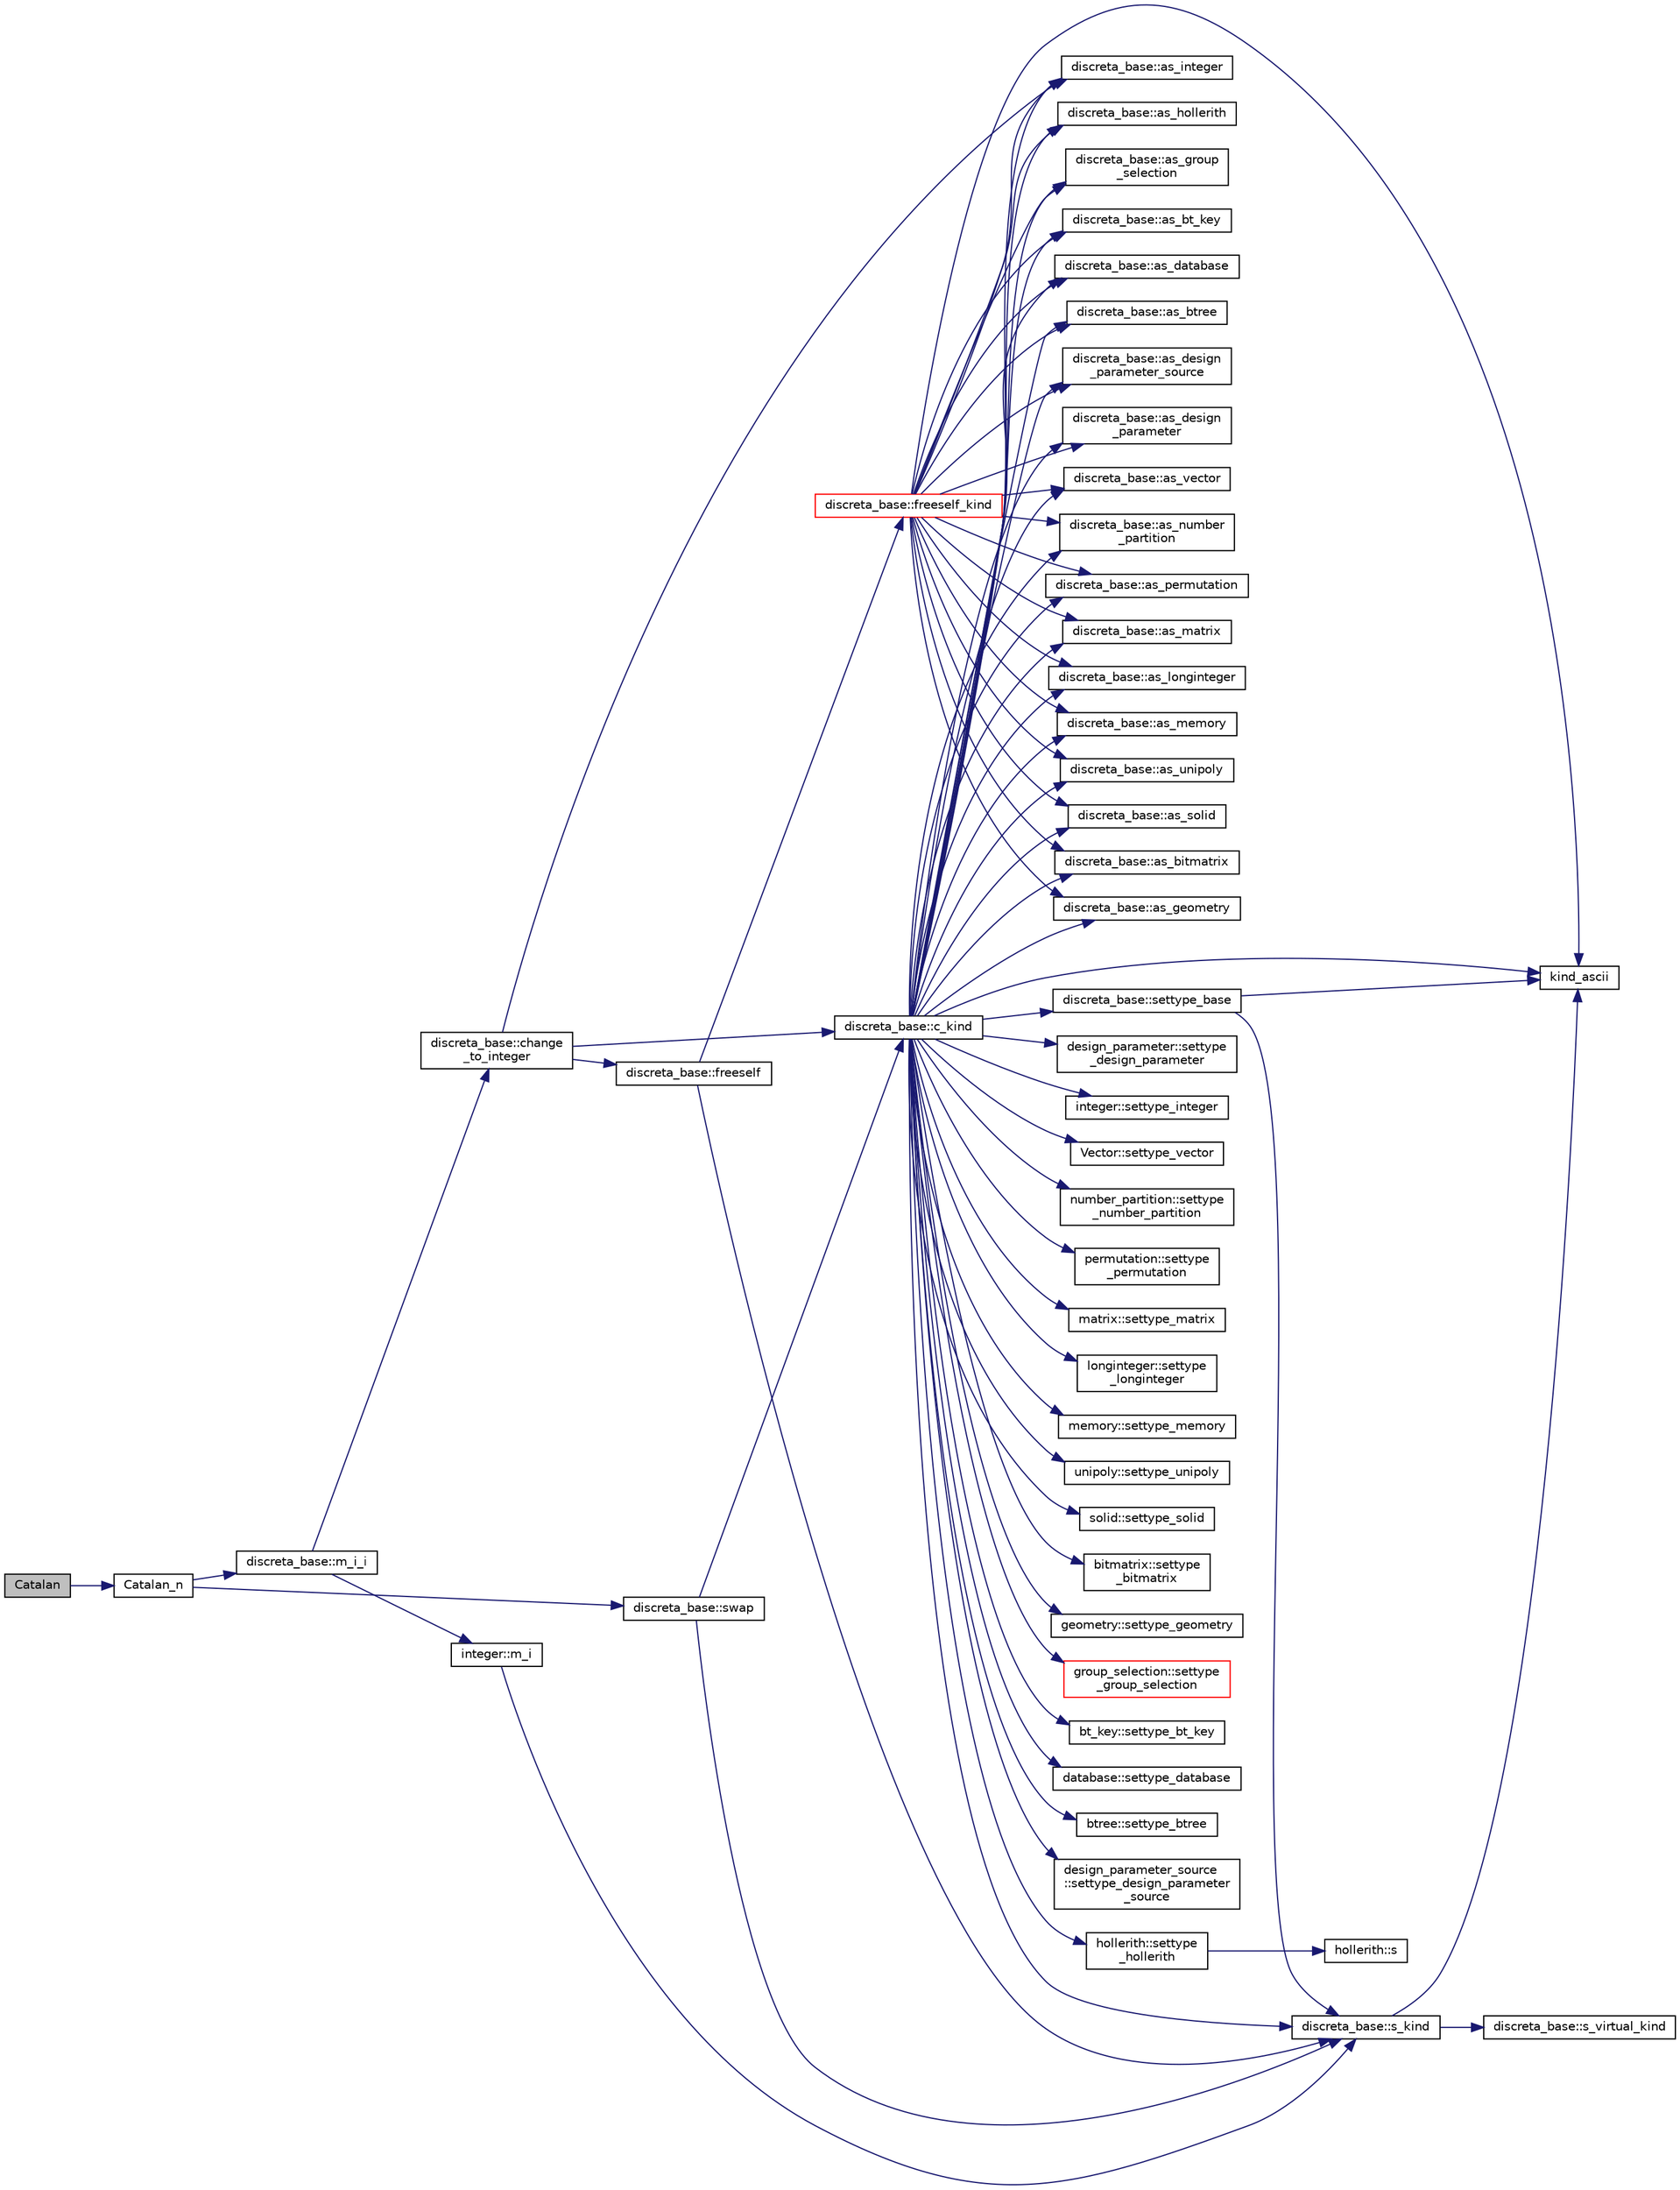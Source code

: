 digraph "Catalan"
{
  edge [fontname="Helvetica",fontsize="10",labelfontname="Helvetica",labelfontsize="10"];
  node [fontname="Helvetica",fontsize="10",shape=record];
  rankdir="LR";
  Node780 [label="Catalan",height=0.2,width=0.4,color="black", fillcolor="grey75", style="filled", fontcolor="black"];
  Node780 -> Node781 [color="midnightblue",fontsize="10",style="solid",fontname="Helvetica"];
  Node781 [label="Catalan_n",height=0.2,width=0.4,color="black", fillcolor="white", style="filled",URL="$d3/d72/global_8_c.html#aba8c5809d21a80e32d11a34ca84d042f"];
  Node781 -> Node782 [color="midnightblue",fontsize="10",style="solid",fontname="Helvetica"];
  Node782 [label="discreta_base::m_i_i",height=0.2,width=0.4,color="black", fillcolor="white", style="filled",URL="$d7/d71/classdiscreta__base.html#aa231464a9d4bc233f66608021c9ad997"];
  Node782 -> Node783 [color="midnightblue",fontsize="10",style="solid",fontname="Helvetica"];
  Node783 [label="discreta_base::change\l_to_integer",height=0.2,width=0.4,color="black", fillcolor="white", style="filled",URL="$d7/d71/classdiscreta__base.html#a58a5a5bd8f8e6f2dd7b4483b66dc7bb9"];
  Node783 -> Node784 [color="midnightblue",fontsize="10",style="solid",fontname="Helvetica"];
  Node784 [label="discreta_base::freeself",height=0.2,width=0.4,color="black", fillcolor="white", style="filled",URL="$d7/d71/classdiscreta__base.html#a9a3c9501a562293b5667c11b9174d6e5"];
  Node784 -> Node785 [color="midnightblue",fontsize="10",style="solid",fontname="Helvetica"];
  Node785 [label="discreta_base::freeself_kind",height=0.2,width=0.4,color="red", fillcolor="white", style="filled",URL="$d7/d71/classdiscreta__base.html#a63a23ada2165b3838fab719ed458cec8"];
  Node785 -> Node793 [color="midnightblue",fontsize="10",style="solid",fontname="Helvetica"];
  Node793 [label="discreta_base::as_integer",height=0.2,width=0.4,color="black", fillcolor="white", style="filled",URL="$d7/d71/classdiscreta__base.html#a00d7691eaf874fd283d942692fe8dd26"];
  Node785 -> Node795 [color="midnightblue",fontsize="10",style="solid",fontname="Helvetica"];
  Node795 [label="discreta_base::as_vector",height=0.2,width=0.4,color="black", fillcolor="white", style="filled",URL="$d7/d71/classdiscreta__base.html#a7bdd6cae39c380b128ee9e17e42cf020"];
  Node785 -> Node798 [color="midnightblue",fontsize="10",style="solid",fontname="Helvetica"];
  Node798 [label="discreta_base::as_number\l_partition",height=0.2,width=0.4,color="black", fillcolor="white", style="filled",URL="$d7/d71/classdiscreta__base.html#a307aa09de0e925d46697707968ffab00"];
  Node785 -> Node800 [color="midnightblue",fontsize="10",style="solid",fontname="Helvetica"];
  Node800 [label="discreta_base::as_permutation",height=0.2,width=0.4,color="black", fillcolor="white", style="filled",URL="$d7/d71/classdiscreta__base.html#aa4e72f36a82984239b12ae831e131098"];
  Node785 -> Node802 [color="midnightblue",fontsize="10",style="solid",fontname="Helvetica"];
  Node802 [label="discreta_base::as_matrix",height=0.2,width=0.4,color="black", fillcolor="white", style="filled",URL="$d7/d71/classdiscreta__base.html#ae4d7f56d917a4707b838fbffde6467ff"];
  Node785 -> Node805 [color="midnightblue",fontsize="10",style="solid",fontname="Helvetica"];
  Node805 [label="discreta_base::as_longinteger",height=0.2,width=0.4,color="black", fillcolor="white", style="filled",URL="$d7/d71/classdiscreta__base.html#a20a094639eb711b10c8694c51937f7cd"];
  Node785 -> Node808 [color="midnightblue",fontsize="10",style="solid",fontname="Helvetica"];
  Node808 [label="discreta_base::as_memory",height=0.2,width=0.4,color="black", fillcolor="white", style="filled",URL="$d7/d71/classdiscreta__base.html#ad94b2d7dce0cd4fa22db57f6e79c4bd2"];
  Node785 -> Node810 [color="midnightblue",fontsize="10",style="solid",fontname="Helvetica"];
  Node810 [label="discreta_base::as_unipoly",height=0.2,width=0.4,color="black", fillcolor="white", style="filled",URL="$d7/d71/classdiscreta__base.html#ad50d8027f039fe5c2478cddb243adc9d"];
  Node785 -> Node812 [color="midnightblue",fontsize="10",style="solid",fontname="Helvetica"];
  Node812 [label="discreta_base::as_solid",height=0.2,width=0.4,color="black", fillcolor="white", style="filled",URL="$d7/d71/classdiscreta__base.html#a1fc5f2b85ec97ab0a69dd64903c970a5"];
  Node785 -> Node814 [color="midnightblue",fontsize="10",style="solid",fontname="Helvetica"];
  Node814 [label="discreta_base::as_bitmatrix",height=0.2,width=0.4,color="black", fillcolor="white", style="filled",URL="$d7/d71/classdiscreta__base.html#a071ad54ea8ef6c9d1d15f532e5a76df6"];
  Node785 -> Node816 [color="midnightblue",fontsize="10",style="solid",fontname="Helvetica"];
  Node816 [label="discreta_base::as_geometry",height=0.2,width=0.4,color="black", fillcolor="white", style="filled",URL="$d7/d71/classdiscreta__base.html#a38fc7b4cdd830703e9d87354b79bc5c8"];
  Node785 -> Node818 [color="midnightblue",fontsize="10",style="solid",fontname="Helvetica"];
  Node818 [label="discreta_base::as_hollerith",height=0.2,width=0.4,color="black", fillcolor="white", style="filled",URL="$d7/d71/classdiscreta__base.html#a3e66f82711f314710107e2f29e589690"];
  Node785 -> Node820 [color="midnightblue",fontsize="10",style="solid",fontname="Helvetica"];
  Node820 [label="discreta_base::as_group\l_selection",height=0.2,width=0.4,color="black", fillcolor="white", style="filled",URL="$d7/d71/classdiscreta__base.html#aae1bac4883c567718bef9fb610abbdc8"];
  Node785 -> Node822 [color="midnightblue",fontsize="10",style="solid",fontname="Helvetica"];
  Node822 [label="discreta_base::as_bt_key",height=0.2,width=0.4,color="black", fillcolor="white", style="filled",URL="$d7/d71/classdiscreta__base.html#a2734c6e08dca17cf6588bd5064ec1b9f"];
  Node785 -> Node824 [color="midnightblue",fontsize="10",style="solid",fontname="Helvetica"];
  Node824 [label="discreta_base::as_database",height=0.2,width=0.4,color="black", fillcolor="white", style="filled",URL="$d7/d71/classdiscreta__base.html#ab055d39d58210a2b03ba3d33703b09a9"];
  Node785 -> Node826 [color="midnightblue",fontsize="10",style="solid",fontname="Helvetica"];
  Node826 [label="discreta_base::as_btree",height=0.2,width=0.4,color="black", fillcolor="white", style="filled",URL="$d7/d71/classdiscreta__base.html#a78e76674cef2ec113c17989c11288778"];
  Node785 -> Node828 [color="midnightblue",fontsize="10",style="solid",fontname="Helvetica"];
  Node828 [label="discreta_base::as_design\l_parameter_source",height=0.2,width=0.4,color="black", fillcolor="white", style="filled",URL="$d7/d71/classdiscreta__base.html#a59cbf837c6582ded5bc586265d13d81a"];
  Node785 -> Node830 [color="midnightblue",fontsize="10",style="solid",fontname="Helvetica"];
  Node830 [label="discreta_base::as_design\l_parameter",height=0.2,width=0.4,color="black", fillcolor="white", style="filled",URL="$d7/d71/classdiscreta__base.html#aab24ff38ea1c5471ab3de42e014d0f2a"];
  Node785 -> Node789 [color="midnightblue",fontsize="10",style="solid",fontname="Helvetica"];
  Node789 [label="kind_ascii",height=0.2,width=0.4,color="black", fillcolor="white", style="filled",URL="$d9/d60/discreta_8h.html#ad0ce825a9f29bc6cec27e1b64cfe27bf"];
  Node784 -> Node787 [color="midnightblue",fontsize="10",style="solid",fontname="Helvetica"];
  Node787 [label="discreta_base::s_kind",height=0.2,width=0.4,color="black", fillcolor="white", style="filled",URL="$d7/d71/classdiscreta__base.html#a8a830025c74adbbc3362418a7c2ba157"];
  Node787 -> Node788 [color="midnightblue",fontsize="10",style="solid",fontname="Helvetica"];
  Node788 [label="discreta_base::s_virtual_kind",height=0.2,width=0.4,color="black", fillcolor="white", style="filled",URL="$d7/d71/classdiscreta__base.html#a52778a6d6943a468be083d0785d418fb"];
  Node787 -> Node789 [color="midnightblue",fontsize="10",style="solid",fontname="Helvetica"];
  Node783 -> Node832 [color="midnightblue",fontsize="10",style="solid",fontname="Helvetica"];
  Node832 [label="discreta_base::c_kind",height=0.2,width=0.4,color="black", fillcolor="white", style="filled",URL="$d7/d71/classdiscreta__base.html#adc2ff61589c2d083688e7a43f333cb62"];
  Node832 -> Node833 [color="midnightblue",fontsize="10",style="solid",fontname="Helvetica"];
  Node833 [label="discreta_base::settype_base",height=0.2,width=0.4,color="black", fillcolor="white", style="filled",URL="$d7/d71/classdiscreta__base.html#a4f42899a89447d1c3993ea07c38f8ad4"];
  Node833 -> Node787 [color="midnightblue",fontsize="10",style="solid",fontname="Helvetica"];
  Node833 -> Node789 [color="midnightblue",fontsize="10",style="solid",fontname="Helvetica"];
  Node832 -> Node793 [color="midnightblue",fontsize="10",style="solid",fontname="Helvetica"];
  Node832 -> Node834 [color="midnightblue",fontsize="10",style="solid",fontname="Helvetica"];
  Node834 [label="integer::settype_integer",height=0.2,width=0.4,color="black", fillcolor="white", style="filled",URL="$d0/de5/classinteger.html#a6265c65ef311229acd513d748faba796"];
  Node832 -> Node795 [color="midnightblue",fontsize="10",style="solid",fontname="Helvetica"];
  Node832 -> Node835 [color="midnightblue",fontsize="10",style="solid",fontname="Helvetica"];
  Node835 [label="Vector::settype_vector",height=0.2,width=0.4,color="black", fillcolor="white", style="filled",URL="$d5/db2/class_vector.html#a34e0d00b18c051f23904a8429fa6c8b4"];
  Node832 -> Node798 [color="midnightblue",fontsize="10",style="solid",fontname="Helvetica"];
  Node832 -> Node836 [color="midnightblue",fontsize="10",style="solid",fontname="Helvetica"];
  Node836 [label="number_partition::settype\l_number_partition",height=0.2,width=0.4,color="black", fillcolor="white", style="filled",URL="$df/d50/classnumber__partition.html#a3aaec1b557758f643ffc8555bbc358be"];
  Node832 -> Node800 [color="midnightblue",fontsize="10",style="solid",fontname="Helvetica"];
  Node832 -> Node837 [color="midnightblue",fontsize="10",style="solid",fontname="Helvetica"];
  Node837 [label="permutation::settype\l_permutation",height=0.2,width=0.4,color="black", fillcolor="white", style="filled",URL="$d0/d08/classpermutation.html#af1eea29f86195cede9562e444664c28c"];
  Node832 -> Node802 [color="midnightblue",fontsize="10",style="solid",fontname="Helvetica"];
  Node832 -> Node838 [color="midnightblue",fontsize="10",style="solid",fontname="Helvetica"];
  Node838 [label="matrix::settype_matrix",height=0.2,width=0.4,color="black", fillcolor="white", style="filled",URL="$d1/d8d/classmatrix.html#a1780283a64a789e4084d792683d276bb"];
  Node832 -> Node805 [color="midnightblue",fontsize="10",style="solid",fontname="Helvetica"];
  Node832 -> Node839 [color="midnightblue",fontsize="10",style="solid",fontname="Helvetica"];
  Node839 [label="longinteger::settype\l_longinteger",height=0.2,width=0.4,color="black", fillcolor="white", style="filled",URL="$d3/d71/classlonginteger.html#ae5f811ece8df31b9ff114368a18e1dc5"];
  Node832 -> Node808 [color="midnightblue",fontsize="10",style="solid",fontname="Helvetica"];
  Node832 -> Node840 [color="midnightblue",fontsize="10",style="solid",fontname="Helvetica"];
  Node840 [label="memory::settype_memory",height=0.2,width=0.4,color="black", fillcolor="white", style="filled",URL="$d8/d99/classmemory.html#a33aae277f9b8fe36b02e9d5da895451b"];
  Node832 -> Node810 [color="midnightblue",fontsize="10",style="solid",fontname="Helvetica"];
  Node832 -> Node841 [color="midnightblue",fontsize="10",style="solid",fontname="Helvetica"];
  Node841 [label="unipoly::settype_unipoly",height=0.2,width=0.4,color="black", fillcolor="white", style="filled",URL="$d1/d89/classunipoly.html#a8db854fcc85c5e1150b1f1b1c005c95b"];
  Node832 -> Node812 [color="midnightblue",fontsize="10",style="solid",fontname="Helvetica"];
  Node832 -> Node842 [color="midnightblue",fontsize="10",style="solid",fontname="Helvetica"];
  Node842 [label="solid::settype_solid",height=0.2,width=0.4,color="black", fillcolor="white", style="filled",URL="$d8/def/classsolid.html#a775bd4821f75a8aee4ea3d4335ff90e0"];
  Node832 -> Node814 [color="midnightblue",fontsize="10",style="solid",fontname="Helvetica"];
  Node832 -> Node843 [color="midnightblue",fontsize="10",style="solid",fontname="Helvetica"];
  Node843 [label="bitmatrix::settype\l_bitmatrix",height=0.2,width=0.4,color="black", fillcolor="white", style="filled",URL="$de/dc8/classbitmatrix.html#acb571d947f9526665ebbdc0ce3e2a973"];
  Node832 -> Node816 [color="midnightblue",fontsize="10",style="solid",fontname="Helvetica"];
  Node832 -> Node844 [color="midnightblue",fontsize="10",style="solid",fontname="Helvetica"];
  Node844 [label="geometry::settype_geometry",height=0.2,width=0.4,color="black", fillcolor="white", style="filled",URL="$da/d44/classgeometry.html#ab4a336baba6a3f56f5ffa053a5be5ba7"];
  Node832 -> Node818 [color="midnightblue",fontsize="10",style="solid",fontname="Helvetica"];
  Node832 -> Node845 [color="midnightblue",fontsize="10",style="solid",fontname="Helvetica"];
  Node845 [label="hollerith::settype\l_hollerith",height=0.2,width=0.4,color="black", fillcolor="white", style="filled",URL="$d8/d99/classhollerith.html#a23bbd4acfc88a0e90f1245f243f51f76"];
  Node845 -> Node846 [color="midnightblue",fontsize="10",style="solid",fontname="Helvetica"];
  Node846 [label="hollerith::s",height=0.2,width=0.4,color="black", fillcolor="white", style="filled",URL="$d8/d99/classhollerith.html#af61fce2d06f211b25fe3838e4dfee77a"];
  Node832 -> Node820 [color="midnightblue",fontsize="10",style="solid",fontname="Helvetica"];
  Node832 -> Node847 [color="midnightblue",fontsize="10",style="solid",fontname="Helvetica"];
  Node847 [label="group_selection::settype\l_group_selection",height=0.2,width=0.4,color="red", fillcolor="white", style="filled",URL="$d6/db0/classgroup__selection.html#a015ed73b7b8d784bedd4d11ac1fc0ec1"];
  Node832 -> Node822 [color="midnightblue",fontsize="10",style="solid",fontname="Helvetica"];
  Node832 -> Node850 [color="midnightblue",fontsize="10",style="solid",fontname="Helvetica"];
  Node850 [label="bt_key::settype_bt_key",height=0.2,width=0.4,color="black", fillcolor="white", style="filled",URL="$d1/de5/classbt__key.html#a352bb10beb7c789d8d29373035824800"];
  Node832 -> Node824 [color="midnightblue",fontsize="10",style="solid",fontname="Helvetica"];
  Node832 -> Node851 [color="midnightblue",fontsize="10",style="solid",fontname="Helvetica"];
  Node851 [label="database::settype_database",height=0.2,width=0.4,color="black", fillcolor="white", style="filled",URL="$db/d72/classdatabase.html#a014639aa001462e480eb1f3984839b72"];
  Node832 -> Node826 [color="midnightblue",fontsize="10",style="solid",fontname="Helvetica"];
  Node832 -> Node852 [color="midnightblue",fontsize="10",style="solid",fontname="Helvetica"];
  Node852 [label="btree::settype_btree",height=0.2,width=0.4,color="black", fillcolor="white", style="filled",URL="$dd/db0/classbtree.html#a5a1b9773c848908a6050cc733d2d9780"];
  Node832 -> Node828 [color="midnightblue",fontsize="10",style="solid",fontname="Helvetica"];
  Node832 -> Node853 [color="midnightblue",fontsize="10",style="solid",fontname="Helvetica"];
  Node853 [label="design_parameter_source\l::settype_design_parameter\l_source",height=0.2,width=0.4,color="black", fillcolor="white", style="filled",URL="$df/d4b/classdesign__parameter__source.html#a3af3b851df87bd1661fb9c9ce18822c8"];
  Node832 -> Node830 [color="midnightblue",fontsize="10",style="solid",fontname="Helvetica"];
  Node832 -> Node854 [color="midnightblue",fontsize="10",style="solid",fontname="Helvetica"];
  Node854 [label="design_parameter::settype\l_design_parameter",height=0.2,width=0.4,color="black", fillcolor="white", style="filled",URL="$da/d94/classdesign__parameter.html#a8b19d277f2b7d09c2531a527dfc0359e"];
  Node832 -> Node789 [color="midnightblue",fontsize="10",style="solid",fontname="Helvetica"];
  Node832 -> Node787 [color="midnightblue",fontsize="10",style="solid",fontname="Helvetica"];
  Node783 -> Node793 [color="midnightblue",fontsize="10",style="solid",fontname="Helvetica"];
  Node782 -> Node855 [color="midnightblue",fontsize="10",style="solid",fontname="Helvetica"];
  Node855 [label="integer::m_i",height=0.2,width=0.4,color="black", fillcolor="white", style="filled",URL="$d0/de5/classinteger.html#a869091f0a0f35f5354c8c4a70250e8a9"];
  Node855 -> Node787 [color="midnightblue",fontsize="10",style="solid",fontname="Helvetica"];
  Node781 -> Node856 [color="midnightblue",fontsize="10",style="solid",fontname="Helvetica"];
  Node856 [label="discreta_base::swap",height=0.2,width=0.4,color="black", fillcolor="white", style="filled",URL="$d7/d71/classdiscreta__base.html#a2e8acbb9d3476675dac5b6a583b0293e"];
  Node856 -> Node787 [color="midnightblue",fontsize="10",style="solid",fontname="Helvetica"];
  Node856 -> Node832 [color="midnightblue",fontsize="10",style="solid",fontname="Helvetica"];
}
